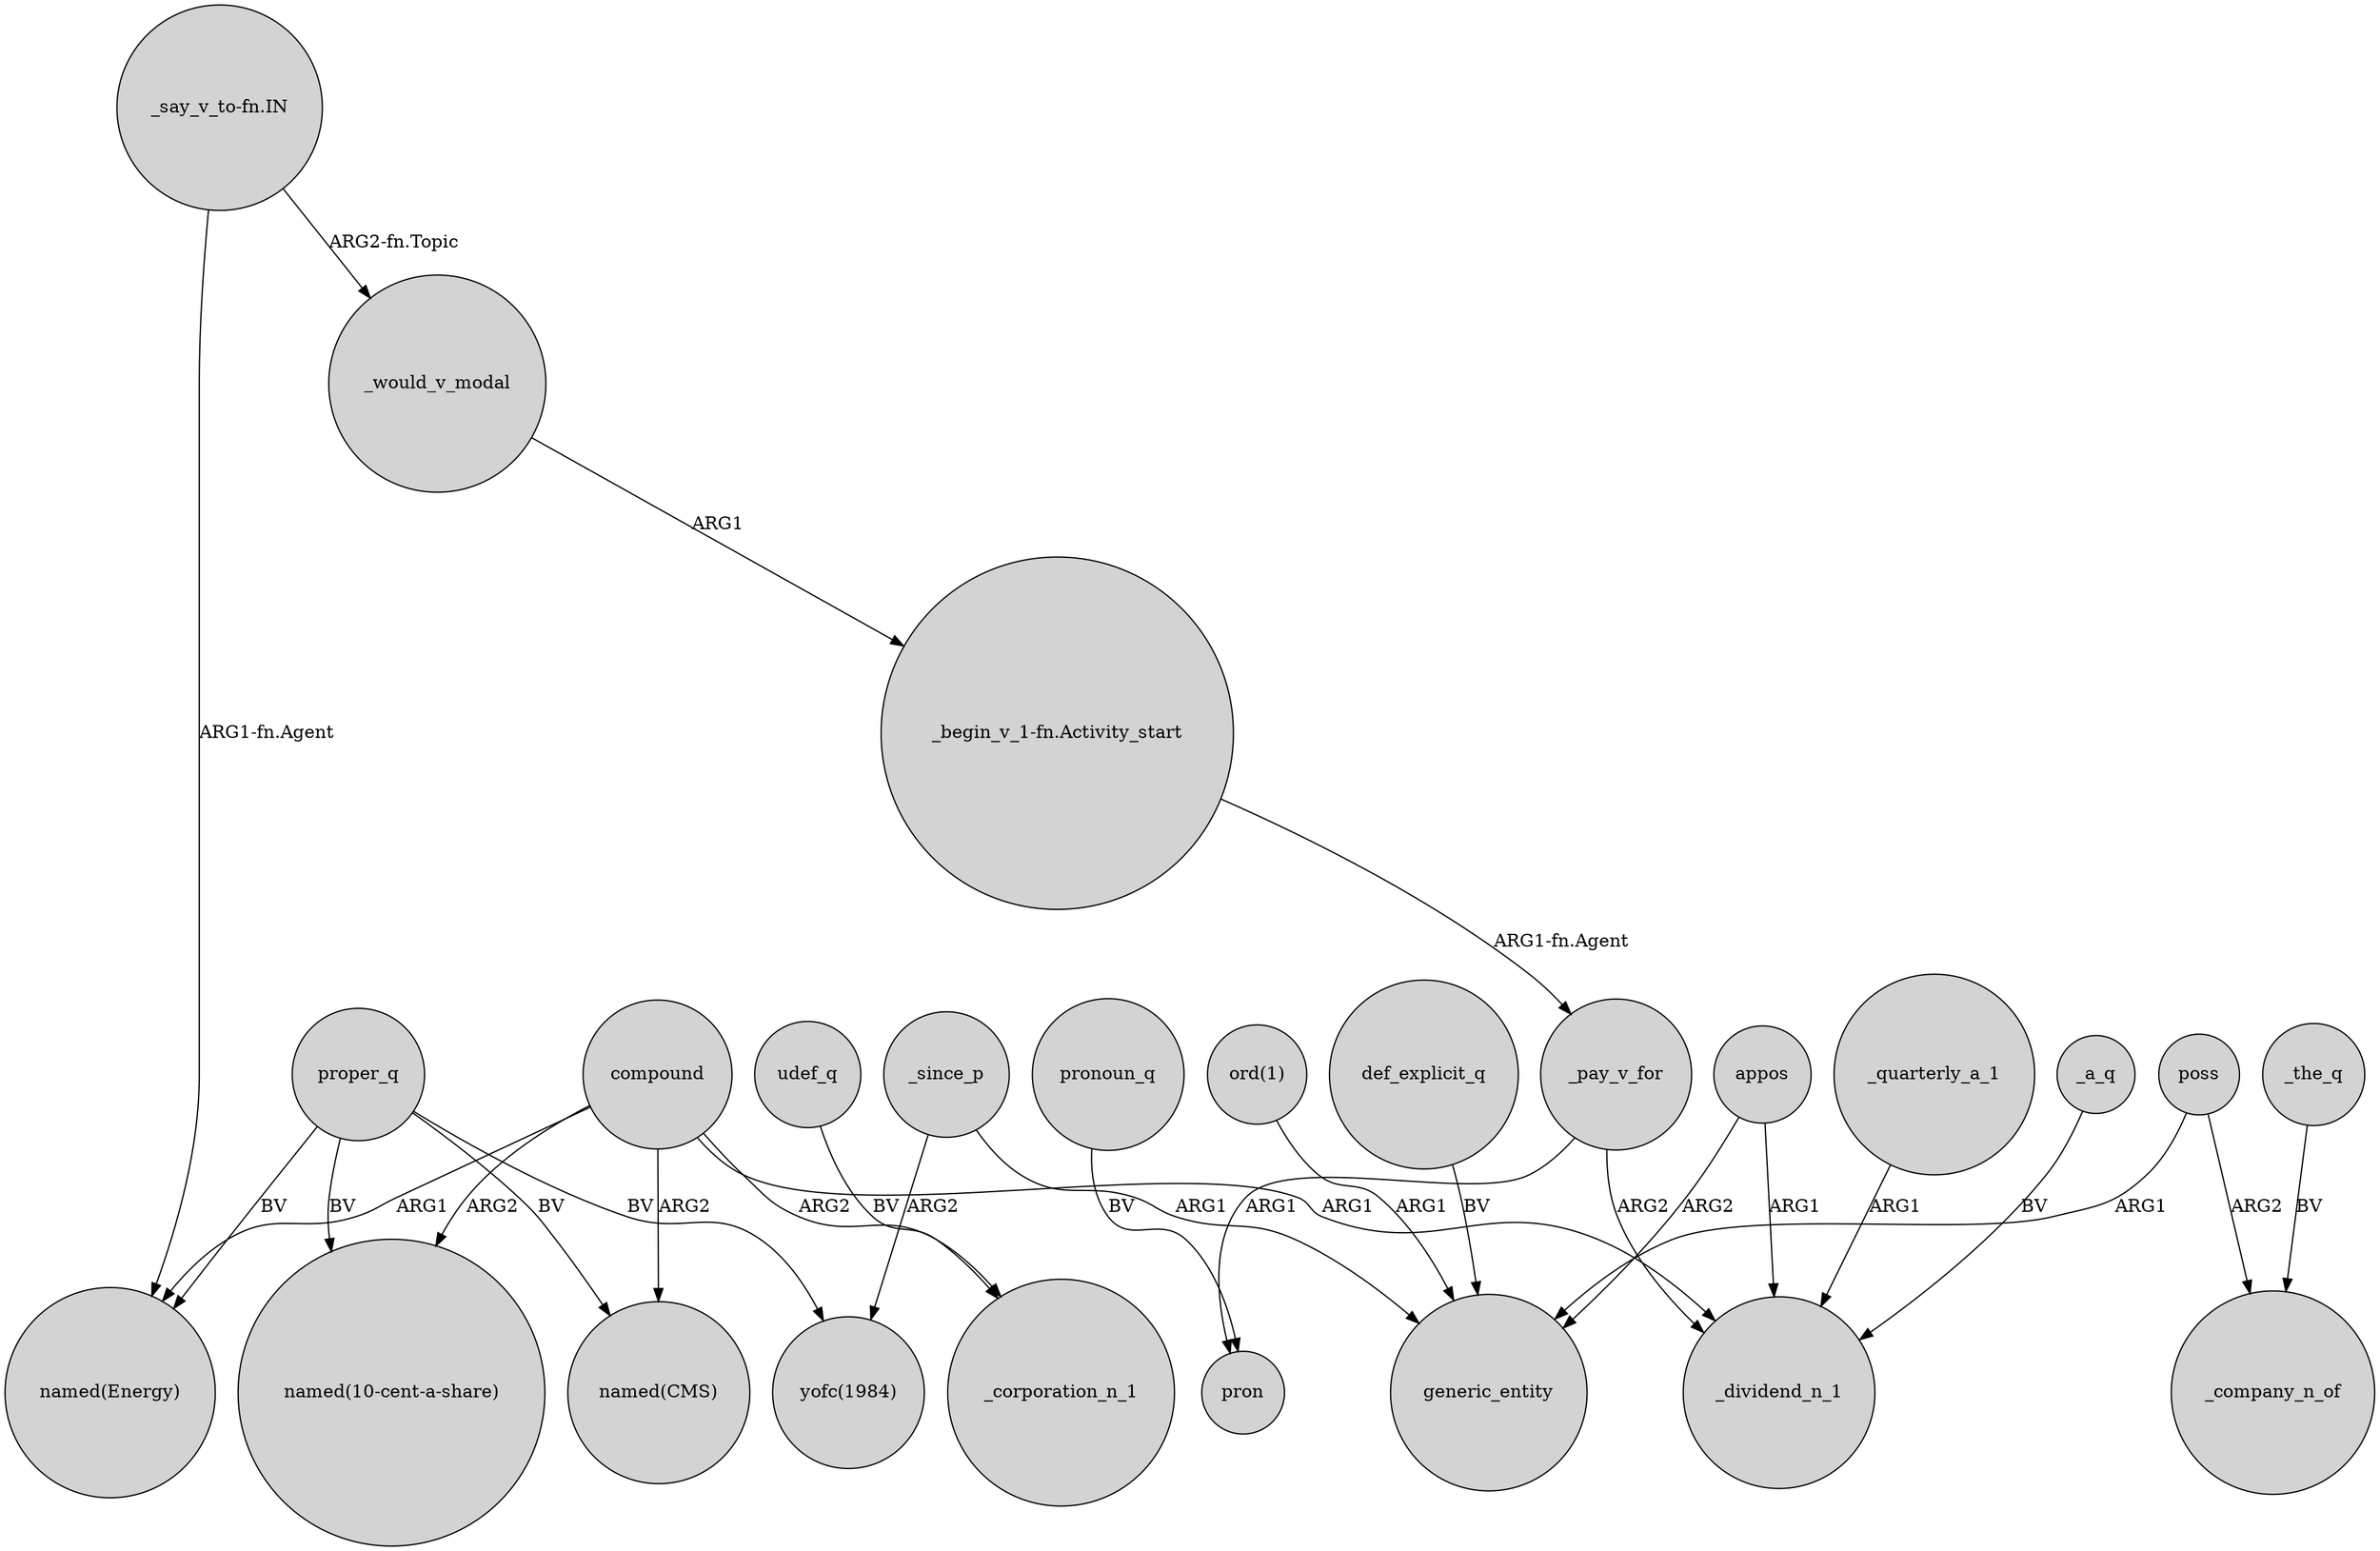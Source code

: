 digraph {
	node [shape=circle style=filled]
	"_say_v_to-fn.IN" -> _would_v_modal [label="ARG2-fn.Topic"]
	"ord(1)" -> generic_entity [label=ARG1]
	compound -> "named(CMS)" [label=ARG2]
	poss -> generic_entity [label=ARG1]
	proper_q -> "named(10-cent-a-share)" [label=BV]
	_since_p -> "yofc(1984)" [label=ARG2]
	compound -> "named(10-cent-a-share)" [label=ARG2]
	appos -> _dividend_n_1 [label=ARG1]
	_pay_v_for -> _dividend_n_1 [label=ARG2]
	compound -> _corporation_n_1 [label=ARG2]
	_quarterly_a_1 -> _dividend_n_1 [label=ARG1]
	def_explicit_q -> generic_entity [label=BV]
	appos -> generic_entity [label=ARG2]
	_pay_v_for -> pron [label=ARG1]
	"_say_v_to-fn.IN" -> "named(Energy)" [label="ARG1-fn.Agent"]
	proper_q -> "yofc(1984)" [label=BV]
	proper_q -> "named(Energy)" [label=BV]
	_the_q -> _company_n_of [label=BV]
	compound -> "named(Energy)" [label=ARG1]
	pronoun_q -> pron [label=BV]
	udef_q -> _corporation_n_1 [label=BV]
	_since_p -> generic_entity [label=ARG1]
	proper_q -> "named(CMS)" [label=BV]
	poss -> _company_n_of [label=ARG2]
	compound -> _dividend_n_1 [label=ARG1]
	_would_v_modal -> "_begin_v_1-fn.Activity_start" [label=ARG1]
	"_begin_v_1-fn.Activity_start" -> _pay_v_for [label="ARG1-fn.Agent"]
	_a_q -> _dividend_n_1 [label=BV]
}
